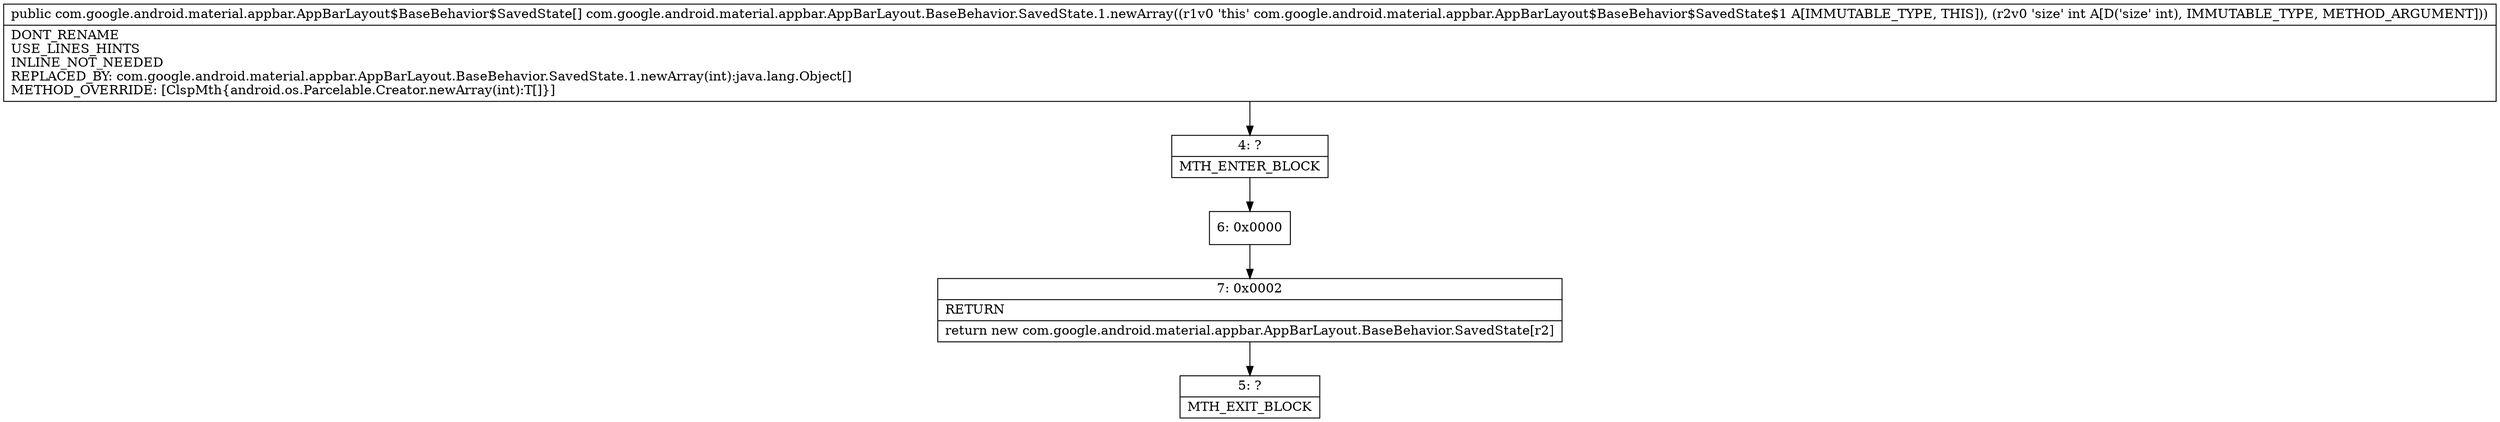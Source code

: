 digraph "CFG forcom.google.android.material.appbar.AppBarLayout.BaseBehavior.SavedState.1.newArray(I)[Lcom\/google\/android\/material\/appbar\/AppBarLayout$BaseBehavior$SavedState;" {
Node_4 [shape=record,label="{4\:\ ?|MTH_ENTER_BLOCK\l}"];
Node_6 [shape=record,label="{6\:\ 0x0000}"];
Node_7 [shape=record,label="{7\:\ 0x0002|RETURN\l|return new com.google.android.material.appbar.AppBarLayout.BaseBehavior.SavedState[r2]\l}"];
Node_5 [shape=record,label="{5\:\ ?|MTH_EXIT_BLOCK\l}"];
MethodNode[shape=record,label="{public com.google.android.material.appbar.AppBarLayout$BaseBehavior$SavedState[] com.google.android.material.appbar.AppBarLayout.BaseBehavior.SavedState.1.newArray((r1v0 'this' com.google.android.material.appbar.AppBarLayout$BaseBehavior$SavedState$1 A[IMMUTABLE_TYPE, THIS]), (r2v0 'size' int A[D('size' int), IMMUTABLE_TYPE, METHOD_ARGUMENT]))  | DONT_RENAME\lUSE_LINES_HINTS\lINLINE_NOT_NEEDED\lREPLACED_BY: com.google.android.material.appbar.AppBarLayout.BaseBehavior.SavedState.1.newArray(int):java.lang.Object[]\lMETHOD_OVERRIDE: [ClspMth\{android.os.Parcelable.Creator.newArray(int):T[]\}]\l}"];
MethodNode -> Node_4;Node_4 -> Node_6;
Node_6 -> Node_7;
Node_7 -> Node_5;
}

